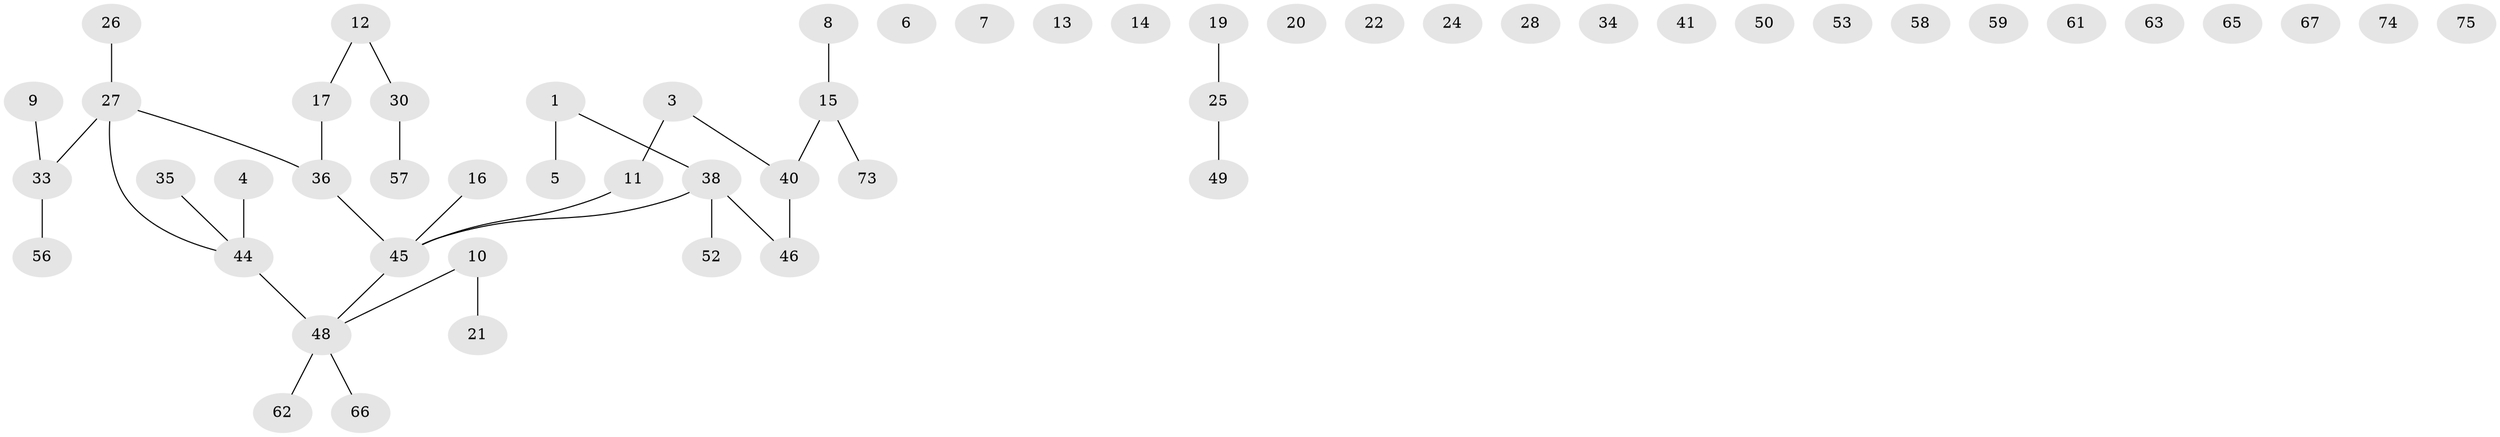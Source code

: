 // original degree distribution, {2: 0.22666666666666666, 3: 0.13333333333333333, 1: 0.32, 0: 0.24, 4: 0.06666666666666667, 6: 0.013333333333333334}
// Generated by graph-tools (version 1.1) at 2025/41/03/06/25 10:41:22]
// undirected, 54 vertices, 34 edges
graph export_dot {
graph [start="1"]
  node [color=gray90,style=filled];
  1 [super="+2"];
  3 [super="+54"];
  4 [super="+23"];
  5 [super="+18"];
  6;
  7;
  8;
  9;
  10 [super="+37"];
  11;
  12;
  13;
  14 [super="+29"];
  15 [super="+42"];
  16 [super="+32"];
  17 [super="+39"];
  19 [super="+43"];
  20 [super="+71"];
  21;
  22;
  24;
  25 [super="+60"];
  26;
  27 [super="+68"];
  28;
  30 [super="+31"];
  33 [super="+72"];
  34;
  35;
  36;
  38 [super="+55"];
  40 [super="+47"];
  41;
  44 [super="+64"];
  45 [super="+69"];
  46;
  48 [super="+51"];
  49 [super="+70"];
  50;
  52;
  53;
  56;
  57;
  58;
  59;
  61;
  62;
  63;
  65;
  66;
  67;
  73;
  74;
  75;
  1 -- 38;
  1 -- 5 [weight=2];
  3 -- 11;
  3 -- 40;
  4 -- 44;
  8 -- 15;
  9 -- 33;
  10 -- 48;
  10 -- 21;
  11 -- 45;
  12 -- 30;
  12 -- 17;
  15 -- 73;
  15 -- 40;
  16 -- 45;
  17 -- 36;
  19 -- 25;
  25 -- 49;
  26 -- 27;
  27 -- 36;
  27 -- 44;
  27 -- 33;
  30 -- 57;
  33 -- 56;
  35 -- 44;
  36 -- 45;
  38 -- 45;
  38 -- 52;
  38 -- 46;
  40 -- 46;
  44 -- 48 [weight=2];
  45 -- 48;
  48 -- 66;
  48 -- 62;
}
